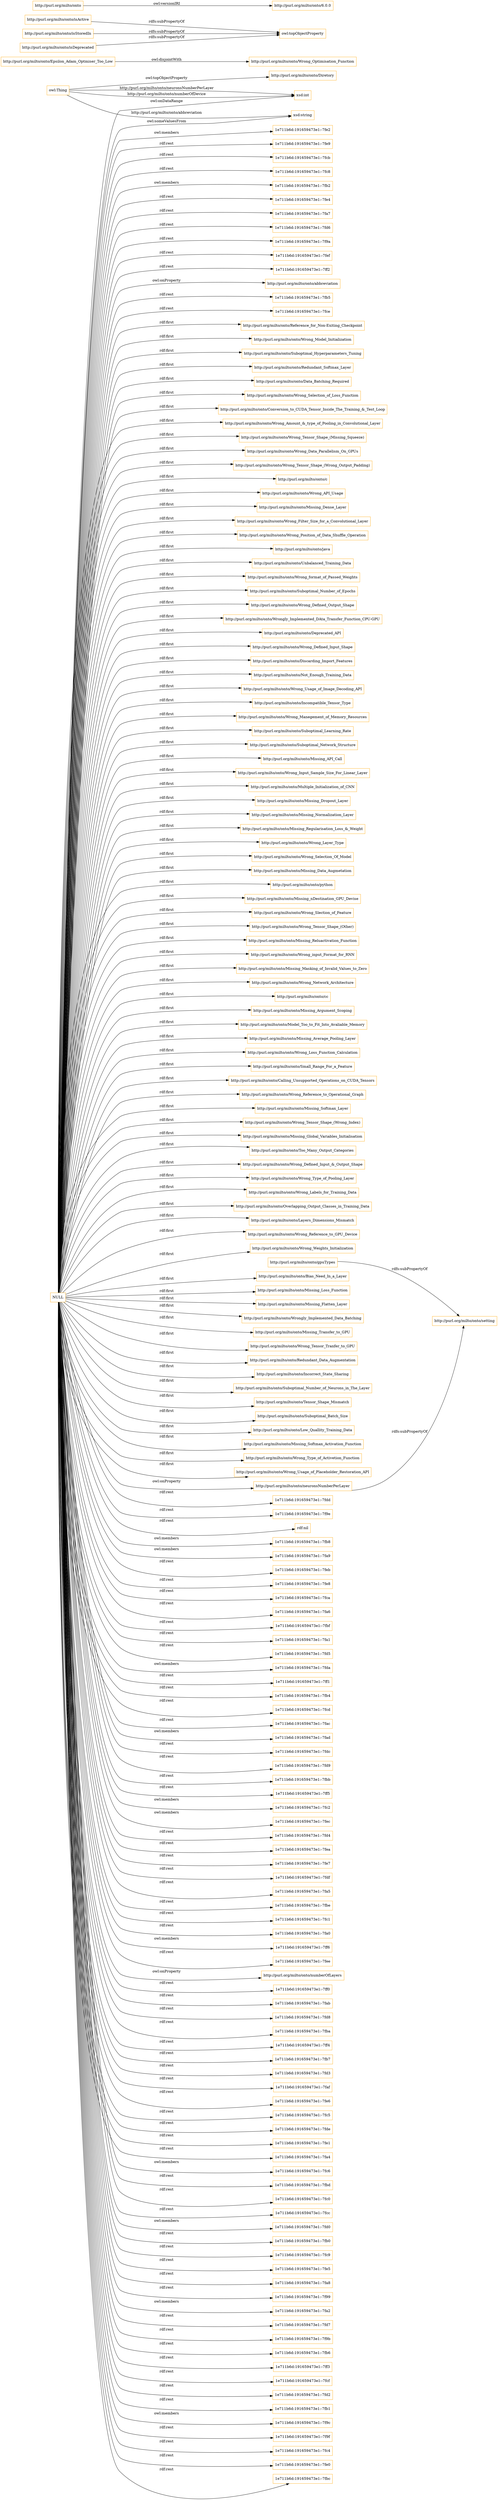 digraph ar2dtool_diagram { 
rankdir=LR;
size="1501"
node [shape = rectangle, color="orange"]; "http://purl.org/milto/onto/Diretory" "http://purl.org/milto/onto/Reference_for_Non-Exiting_Checkpoint" "http://purl.org/milto/onto/Wrong_Model_Initialization" "http://purl.org/milto/onto/Suboptimal_Hyperparameters_Tuning" "http://purl.org/milto/onto/Redundant_Softmax_Layer" "http://purl.org/milto/onto/Data_Batching_Required" "http://purl.org/milto/onto/Wrong_Selection_of_Loss_Function" "http://purl.org/milto/onto/Conversion_to_CUDA_Tensor_Inside_The_Training_&_Test_Loop" "http://purl.org/milto/onto/Wrong_Amount_&_type_of_Pooling_in_Convolutional_Layer" "http://purl.org/milto/onto/Wrong_Tensor_Shape_(Missing_Squeeze)" "http://purl.org/milto/onto/Wrong_Data_Parallelism_On_GPUs" "http://purl.org/milto/onto/Wrong_Tensor_Shape_(Wrong_Output_Padding)" "http://purl.org/milto/onto/c" "http://purl.org/milto/onto/Wrong_API_Usage" "http://purl.org/milto/onto/Missing_Dense_Layer" "http://purl.org/milto/onto/Wrong_Filter_Size_for_a_Convolutional_Layer" "http://purl.org/milto/onto/Wrong_Position_of_Data_Shuffle_Operation" "http://purl.org/milto/onto/java" "http://purl.org/milto/onto/Unbalanced_Training_Data" "http://purl.org/milto/onto/Wrong_format_of_Passed_Weights" "http://purl.org/milto/onto/Suboptimal_Number_of_Epochs" "http://purl.org/milto/onto/Wrong_Defined_Output_Shape" "http://purl.org/milto/onto/Wrongly_Implemented_DAta_Transfer_Function_CPU-GPU" "http://purl.org/milto/onto/Deprecated_API" "http://purl.org/milto/onto/Wrong_Defined_Input_Shape" "http://purl.org/milto/onto/Discarding_Import_Features" "http://purl.org/milto/onto/Not_Enough_Training_Data" "http://purl.org/milto/onto/Wrong_Usage_of_Image_Decoding_API" "http://purl.org/milto/onto/Incompatible_Tensor_Type" "http://purl.org/milto/onto/Wrong_Manegement_of_Memory_Resources" "http://purl.org/milto/onto/Suboptimal_Learning_Rate" "http://purl.org/milto/onto/Suboptimal_Network_Structure" "http://purl.org/milto/onto/Missing_API_Call" "http://purl.org/milto/onto/Wrong_Input_Sample_Size_For_Linear_Layer" "http://purl.org/milto/onto/Multiple_Initialization_of_CNN" "http://purl.org/milto/onto/Missing_Dropout_Layer" "http://purl.org/milto/onto/Missing_Normalization_Layer" "http://purl.org/milto/onto/Missing_Regularisation_Loss_&_Weight" "http://purl.org/milto/onto/Wrong_Layer_Type" "http://purl.org/milto/onto/Wrong_Selection_Of_Model" "http://purl.org/milto/onto/Missing_Data_Augmetation" "http://purl.org/milto/onto/python" "http://purl.org/milto/onto/Missing_nDestination_GPU_Devise" "http://purl.org/milto/onto/Wrong_Slection_of_Feature" "http://purl.org/milto/onto/Wrong_Tensor_Shape_(Other)" "http://purl.org/milto/onto/Missing_Reluactivation_Function" "http://purl.org/milto/onto/Wrong_input_Format_for_RNN" "http://purl.org/milto/onto/Missing_Masking_of_Invalid_Values_to_Zero" "http://purl.org/milto/onto/Wrong_Network_Architecture" "http://purl.org/milto/onto/cc" "http://purl.org/milto/onto/Missing_Argument_Scoping" "http://purl.org/milto/onto/Model_Too_to_Fit_Into_Avaliable_Memory" "http://purl.org/milto/onto/Missing_Average_Pooling_Layer" "http://purl.org/milto/onto/Wrong_Loss_Function_Calculation" "http://purl.org/milto/onto/Small_Range_For_a_Feature" "http://purl.org/milto/onto/Calling_Unsupported_Operations_on_CUDA_Tensors" "http://purl.org/milto/onto/Wrong_Reference_to_Operational_Graph" "http://purl.org/milto/onto/Missing_Softmax_Layer" "http://purl.org/milto/onto/Epsilon_Adam_Optmiser_Too_Low" "http://purl.org/milto/onto/Wrong_Tensor_Shape_(Wrong_Index)" "http://purl.org/milto/onto/Missing_Global_Variables_Initialisation" "http://purl.org/milto/onto/Too_Many_Output_Categories" "http://purl.org/milto/onto/Wrong_Defined_Input_&_Output_Shape" "http://purl.org/milto/onto/Wrong_Type_of_Pooling_Layer" "http://purl.org/milto/onto/Wrong_Labels_for_Training_Data" "http://purl.org/milto/onto/Overlapping_Output_Classes_in_Training_Data" "http://purl.org/milto/onto/Layers_Dimensions_Mismatch" "http://purl.org/milto/onto/Wrong_Reference_to_GPU_Device" "http://purl.org/milto/onto/Wrong_Weights_Initialization" "http://purl.org/milto/onto/Bias_Need_In_a_Layer" "http://purl.org/milto/onto/Missing_Loss_Function" "http://purl.org/milto/onto/Missing_Flatten_Layer" "http://purl.org/milto/onto/Wrongly_Implemented_Data_Batching" "http://purl.org/milto/onto/Missing_Transfer_to_GPU" "http://purl.org/milto/onto/Wrong_Tensor_Tranfer_to_GPU" "http://purl.org/milto/onto/Redundant_Data_Augmentation" "http://purl.org/milto/onto/Incorrect_State_Sharing" "http://purl.org/milto/onto/Wrong_Optimisation_Function" "http://purl.org/milto/onto/Suboptimal_Number_of_Neurons_in_The_Layer" "http://purl.org/milto/onto/Tensor_Shape_Mismatch" "http://purl.org/milto/onto/Suboptimal_Batch_Size" "http://purl.org/milto/onto/Low_Quallity_Training_Data" "http://purl.org/milto/onto/Missing_Softmax_Activation_Function" "http://purl.org/milto/onto/Wrong_Type_of_Activetion_Function" "http://purl.org/milto/onto/Wrong_Usage_of_Placeholder_Restoration_API" ; /*classes style*/
	"http://purl.org/milto/onto/isActive" -> "owl:topObjectProperty" [ label = "rdfs:subPropertyOf" ];
	"http://purl.org/milto/onto/gpuTypes" -> "http://purl.org/milto/onto/setting" [ label = "rdfs:subPropertyOf" ];
	"http://purl.org/milto/onto/neuronsNumberPerLayer" -> "http://purl.org/milto/onto/setting" [ label = "rdfs:subPropertyOf" ];
	"http://purl.org/milto/onto/isStoredIn" -> "owl:topObjectProperty" [ label = "rdfs:subPropertyOf" ];
	"http://purl.org/milto/onto" -> "http://purl.org/milto/onto/6.0.0" [ label = "owl:versionIRI" ];
	"http://purl.org/milto/onto/Epsilon_Adam_Optmiser_Too_Low" -> "http://purl.org/milto/onto/Wrong_Optimisation_Function" [ label = "owl:disjointWith" ];
	"NULL" -> "http://purl.org/milto/onto/java" [ label = "rdf:first" ];
	"NULL" -> "http://purl.org/milto/onto/Wrong_Filter_Size_for_a_Convolutional_Layer" [ label = "rdf:first" ];
	"NULL" -> "http://purl.org/milto/onto/Wrong_Tensor_Shape_(Missing_Squeeze)" [ label = "rdf:first" ];
	"NULL" -> "1e711b6d:191659473e1:-7fdd" [ label = "rdf:rest" ];
	"NULL" -> "1e711b6d:191659473e1:-7f9e" [ label = "rdf:rest" ];
	"NULL" -> "http://purl.org/milto/onto/Wrong_Reference_to_GPU_Device" [ label = "rdf:first" ];
	"NULL" -> "http://purl.org/milto/onto/Wrong_Amount_&_type_of_Pooling_in_Convolutional_Layer" [ label = "rdf:first" ];
	"NULL" -> "rdf:nil" [ label = "rdf:rest" ];
	"NULL" -> "1e711b6d:191659473e1:-7fb8" [ label = "owl:members" ];
	"NULL" -> "1e711b6d:191659473e1:-7fa9" [ label = "owl:members" ];
	"NULL" -> "http://purl.org/milto/onto/Wrong_Loss_Function_Calculation" [ label = "rdf:first" ];
	"NULL" -> "http://purl.org/milto/onto/Wrong_Type_of_Pooling_Layer" [ label = "rdf:first" ];
	"NULL" -> "1e711b6d:191659473e1:-7feb" [ label = "rdf:rest" ];
	"NULL" -> "1e711b6d:191659473e1:-7fe8" [ label = "rdf:rest" ];
	"NULL" -> "1e711b6d:191659473e1:-7fca" [ label = "rdf:rest" ];
	"NULL" -> "1e711b6d:191659473e1:-7fa6" [ label = "rdf:rest" ];
	"NULL" -> "http://purl.org/milto/onto/Wrong_Weights_Initialization" [ label = "rdf:first" ];
	"NULL" -> "1e711b6d:191659473e1:-7fbf" [ label = "rdf:rest" ];
	"NULL" -> "http://purl.org/milto/onto/Data_Batching_Required" [ label = "rdf:first" ];
	"NULL" -> "http://purl.org/milto/onto/python" [ label = "rdf:first" ];
	"NULL" -> "http://purl.org/milto/onto/Redundant_Data_Augmentation" [ label = "rdf:first" ];
	"NULL" -> "1e711b6d:191659473e1:-7fa1" [ label = "rdf:rest" ];
	"NULL" -> "http://purl.org/milto/onto/Wrong_Manegement_of_Memory_Resources" [ label = "rdf:first" ];
	"NULL" -> "http://purl.org/milto/onto/Missing_Loss_Function" [ label = "rdf:first" ];
	"NULL" -> "http://purl.org/milto/onto/Wrong_Defined_Input_Shape" [ label = "rdf:first" ];
	"NULL" -> "http://purl.org/milto/onto/Missing_nDestination_GPU_Devise" [ label = "rdf:first" ];
	"NULL" -> "http://purl.org/milto/onto/Wrong_Usage_of_Image_Decoding_API" [ label = "rdf:first" ];
	"NULL" -> "http://purl.org/milto/onto/Missing_Average_Pooling_Layer" [ label = "rdf:first" ];
	"NULL" -> "http://purl.org/milto/onto/Missing_Normalization_Layer" [ label = "rdf:first" ];
	"NULL" -> "1e711b6d:191659473e1:-7fd5" [ label = "rdf:rest" ];
	"NULL" -> "1e711b6d:191659473e1:-7fda" [ label = "owl:members" ];
	"NULL" -> "http://purl.org/milto/onto/neuronsNumberPerLayer" [ label = "owl:onProperty" ];
	"NULL" -> "http://purl.org/milto/onto/Incompatible_Tensor_Type" [ label = "rdf:first" ];
	"NULL" -> "1e711b6d:191659473e1:-7ff1" [ label = "rdf:rest" ];
	"NULL" -> "1e711b6d:191659473e1:-7fb4" [ label = "rdf:rest" ];
	"NULL" -> "1e711b6d:191659473e1:-7fcd" [ label = "rdf:rest" ];
	"NULL" -> "1e711b6d:191659473e1:-7fac" [ label = "rdf:rest" ];
	"NULL" -> "http://purl.org/milto/onto/Overlapping_Output_Classes_in_Training_Data" [ label = "rdf:first" ];
	"NULL" -> "http://purl.org/milto/onto/Too_Many_Output_Categories" [ label = "rdf:first" ];
	"NULL" -> "1e711b6d:191659473e1:-7fad" [ label = "owl:members" ];
	"NULL" -> "1e711b6d:191659473e1:-7fdc" [ label = "rdf:rest" ];
	"NULL" -> "http://purl.org/milto/onto/Incorrect_State_Sharing" [ label = "rdf:first" ];
	"NULL" -> "1e711b6d:191659473e1:-7fd9" [ label = "rdf:rest" ];
	"NULL" -> "1e711b6d:191659473e1:-7fbb" [ label = "rdf:rest" ];
	"NULL" -> "1e711b6d:191659473e1:-7ff5" [ label = "rdf:rest" ];
	"NULL" -> "http://purl.org/milto/onto/Unbalanced_Training_Data" [ label = "rdf:first" ];
	"NULL" -> "1e711b6d:191659473e1:-7fc2" [ label = "owl:members" ];
	"NULL" -> "1e711b6d:191659473e1:-7fec" [ label = "owl:members" ];
	"NULL" -> "1e711b6d:191659473e1:-7fd4" [ label = "rdf:rest" ];
	"NULL" -> "http://purl.org/milto/onto/Wrong_API_Usage" [ label = "rdf:first" ];
	"NULL" -> "http://purl.org/milto/onto/c" [ label = "rdf:first" ];
	"NULL" -> "http://purl.org/milto/onto/Wrong_Data_Parallelism_On_GPUs" [ label = "rdf:first" ];
	"NULL" -> "http://purl.org/milto/onto/Multiple_Initialization_of_CNN" [ label = "rdf:first" ];
	"NULL" -> "xsd:string" [ label = "owl:someValuesFrom" ];
	"NULL" -> "1e711b6d:191659473e1:-7fea" [ label = "rdf:rest" ];
	"NULL" -> "1e711b6d:191659473e1:-7fe7" [ label = "rdf:rest" ];
	"NULL" -> "http://purl.org/milto/onto/Missing_Masking_of_Invalid_Values_to_Zero" [ label = "rdf:first" ];
	"NULL" -> "http://purl.org/milto/onto/Layers_Dimensions_Mismatch" [ label = "rdf:first" ];
	"NULL" -> "1e711b6d:191659473e1:-7fdf" [ label = "rdf:rest" ];
	"NULL" -> "1e711b6d:191659473e1:-7fa5" [ label = "rdf:rest" ];
	"NULL" -> "http://purl.org/milto/onto/Wrong_Defined_Output_Shape" [ label = "rdf:first" ];
	"NULL" -> "1e711b6d:191659473e1:-7fbe" [ label = "rdf:rest" ];
	"NULL" -> "1e711b6d:191659473e1:-7fc1" [ label = "rdf:rest" ];
	"NULL" -> "1e711b6d:191659473e1:-7fa0" [ label = "rdf:rest" ];
	"NULL" -> "1e711b6d:191659473e1:-7ff6" [ label = "owl:members" ];
	"NULL" -> "1e711b6d:191659473e1:-7fee" [ label = "rdf:rest" ];
	"NULL" -> "http://purl.org/milto/onto/Conversion_to_CUDA_Tensor_Inside_The_Training_&_Test_Loop" [ label = "rdf:first" ];
	"NULL" -> "http://purl.org/milto/onto/Wrong_Reference_to_Operational_Graph" [ label = "rdf:first" ];
	"NULL" -> "http://purl.org/milto/onto/Wrong_Type_of_Activetion_Function" [ label = "rdf:first" ];
	"NULL" -> "http://purl.org/milto/onto/Wrong_Input_Sample_Size_For_Linear_Layer" [ label = "rdf:first" ];
	"NULL" -> "http://purl.org/milto/onto/numberOfLayers" [ label = "owl:onProperty" ];
	"NULL" -> "http://purl.org/milto/onto/Wrongly_Implemented_DAta_Transfer_Function_CPU-GPU" [ label = "rdf:first" ];
	"NULL" -> "http://purl.org/milto/onto/Missing_Dropout_Layer" [ label = "rdf:first" ];
	"NULL" -> "http://purl.org/milto/onto/Missing_Dense_Layer" [ label = "rdf:first" ];
	"NULL" -> "http://purl.org/milto/onto/Missing_Global_Variables_Initialisation" [ label = "rdf:first" ];
	"NULL" -> "1e711b6d:191659473e1:-7ff0" [ label = "rdf:rest" ];
	"NULL" -> "http://purl.org/milto/onto/Redundant_Softmax_Layer" [ label = "rdf:first" ];
	"NULL" -> "1e711b6d:191659473e1:-7fab" [ label = "rdf:rest" ];
	"NULL" -> "http://purl.org/milto/onto/Calling_Unsupported_Operations_on_CUDA_Tensors" [ label = "rdf:first" ];
	"NULL" -> "http://purl.org/milto/onto/Reference_for_Non-Exiting_Checkpoint" [ label = "rdf:first" ];
	"NULL" -> "http://purl.org/milto/onto/cc" [ label = "rdf:first" ];
	"NULL" -> "1e711b6d:191659473e1:-7fd8" [ label = "rdf:rest" ];
	"NULL" -> "http://purl.org/milto/onto/Suboptimal_Number_of_Neurons_in_The_Layer" [ label = "rdf:first" ];
	"NULL" -> "1e711b6d:191659473e1:-7fba" [ label = "rdf:rest" ];
	"NULL" -> "1e711b6d:191659473e1:-7ff4" [ label = "rdf:rest" ];
	"NULL" -> "1e711b6d:191659473e1:-7fb7" [ label = "rdf:rest" ];
	"NULL" -> "1e711b6d:191659473e1:-7fd3" [ label = "rdf:rest" ];
	"NULL" -> "1e711b6d:191659473e1:-7faf" [ label = "rdf:rest" ];
	"NULL" -> "http://purl.org/milto/onto/Suboptimal_Number_of_Epochs" [ label = "rdf:first" ];
	"NULL" -> "http://purl.org/milto/onto/Wrong_Network_Architecture" [ label = "rdf:first" ];
	"NULL" -> "http://purl.org/milto/onto/Missing_Transfer_to_GPU" [ label = "rdf:first" ];
	"NULL" -> "http://purl.org/milto/onto/Wrong_format_of_Passed_Weights" [ label = "rdf:first" ];
	"NULL" -> "http://purl.org/milto/onto/Wrong_Model_Initialization" [ label = "rdf:first" ];
	"NULL" -> "http://purl.org/milto/onto/Wrong_input_Format_for_RNN" [ label = "rdf:first" ];
	"NULL" -> "http://purl.org/milto/onto/Wrong_Tensor_Shape_(Other)" [ label = "rdf:first" ];
	"NULL" -> "1e711b6d:191659473e1:-7fe6" [ label = "rdf:rest" ];
	"NULL" -> "1e711b6d:191659473e1:-7fc5" [ label = "rdf:rest" ];
	"NULL" -> "http://purl.org/milto/onto/Suboptimal_Learning_Rate" [ label = "rdf:first" ];
	"NULL" -> "1e711b6d:191659473e1:-7fde" [ label = "rdf:rest" ];
	"NULL" -> "1e711b6d:191659473e1:-7fe1" [ label = "rdf:rest" ];
	"NULL" -> "1e711b6d:191659473e1:-7fa4" [ label = "rdf:rest" ];
	"NULL" -> "1e711b6d:191659473e1:-7fc6" [ label = "owl:members" ];
	"NULL" -> "1e711b6d:191659473e1:-7fbd" [ label = "rdf:rest" ];
	"NULL" -> "http://purl.org/milto/onto/Deprecated_API" [ label = "rdf:first" ];
	"NULL" -> "1e711b6d:191659473e1:-7fc0" [ label = "rdf:rest" ];
	"NULL" -> "1e711b6d:191659473e1:-7fcc" [ label = "rdf:rest" ];
	"NULL" -> "xsd:int" [ label = "owl:onDataRange" ];
	"NULL" -> "1e711b6d:191659473e1:-7fc9" [ label = "rdf:rest" ];
	"NULL" -> "1e711b6d:191659473e1:-7fe5" [ label = "rdf:rest" ];
	"NULL" -> "1e711b6d:191659473e1:-7fa8" [ label = "rdf:rest" ];
	"NULL" -> "http://purl.org/milto/onto/Low_Quallity_Training_Data" [ label = "rdf:first" ];
	"NULL" -> "1e711b6d:191659473e1:-7f99" [ label = "rdf:rest" ];
	"NULL" -> "http://purl.org/milto/onto/Suboptimal_Batch_Size" [ label = "rdf:first" ];
	"NULL" -> "1e711b6d:191659473e1:-7fa2" [ label = "owl:members" ];
	"NULL" -> "http://purl.org/milto/onto/Wrong_Usage_of_Placeholder_Restoration_API" [ label = "rdf:first" ];
	"NULL" -> "http://purl.org/milto/onto/Wrong_Selection_Of_Model" [ label = "rdf:first" ];
	"NULL" -> "1e711b6d:191659473e1:-7fd7" [ label = "rdf:rest" ];
	"NULL" -> "1e711b6d:191659473e1:-7f9b" [ label = "rdf:rest" ];
	"NULL" -> "1e711b6d:191659473e1:-7fb6" [ label = "rdf:rest" ];
	"NULL" -> "1e711b6d:191659473e1:-7ff3" [ label = "rdf:rest" ];
	"NULL" -> "http://purl.org/milto/onto/Small_Range_For_a_Feature" [ label = "rdf:first" ];
	"NULL" -> "1e711b6d:191659473e1:-7fcf" [ label = "rdf:rest" ];
	"NULL" -> "1e711b6d:191659473e1:-7fd2" [ label = "rdf:rest" ];
	"NULL" -> "http://purl.org/milto/onto/Wrong_Position_of_Data_Shuffle_Operation" [ label = "rdf:first" ];
	"NULL" -> "http://purl.org/milto/onto/Missing_Data_Augmetation" [ label = "rdf:first" ];
	"NULL" -> "1e711b6d:191659473e1:-7fb1" [ label = "rdf:rest" ];
	"NULL" -> "http://purl.org/milto/onto/Missing_Regularisation_Loss_&_Weight" [ label = "rdf:first" ];
	"NULL" -> "http://purl.org/milto/onto/Not_Enough_Training_Data" [ label = "rdf:first" ];
	"NULL" -> "1e711b6d:191659473e1:-7f9c" [ label = "owl:members" ];
	"NULL" -> "http://purl.org/milto/onto/Bias_Need_In_a_Layer" [ label = "rdf:first" ];
	"NULL" -> "1e711b6d:191659473e1:-7f9f" [ label = "rdf:rest" ];
	"NULL" -> "http://purl.org/milto/onto/Discarding_Import_Features" [ label = "rdf:first" ];
	"NULL" -> "http://purl.org/milto/onto/Wrong_Slection_of_Feature" [ label = "rdf:first" ];
	"NULL" -> "http://purl.org/milto/onto/Wrongly_Implemented_Data_Batching" [ label = "rdf:first" ];
	"NULL" -> "1e711b6d:191659473e1:-7fc4" [ label = "rdf:rest" ];
	"NULL" -> "http://purl.org/milto/onto/Missing_Reluactivation_Function" [ label = "rdf:first" ];
	"NULL" -> "1e711b6d:191659473e1:-7fe0" [ label = "rdf:rest" ];
	"NULL" -> "http://purl.org/milto/onto/Tensor_Shape_Mismatch" [ label = "rdf:first" ];
	"NULL" -> "http://purl.org/milto/onto/Missing_Softmax_Activation_Function" [ label = "rdf:first" ];
	"NULL" -> "1e711b6d:191659473e1:-7fbc" [ label = "rdf:rest" ];
	"NULL" -> "1e711b6d:191659473e1:-7fe2" [ label = "owl:members" ];
	"NULL" -> "http://purl.org/milto/onto/Wrong_Labels_for_Training_Data" [ label = "rdf:first" ];
	"NULL" -> "1e711b6d:191659473e1:-7fe9" [ label = "rdf:rest" ];
	"NULL" -> "http://purl.org/milto/onto/Model_Too_to_Fit_Into_Avaliable_Memory" [ label = "rdf:first" ];
	"NULL" -> "1e711b6d:191659473e1:-7fcb" [ label = "rdf:rest" ];
	"NULL" -> "1e711b6d:191659473e1:-7fc8" [ label = "rdf:rest" ];
	"NULL" -> "1e711b6d:191659473e1:-7fb2" [ label = "owl:members" ];
	"NULL" -> "http://purl.org/milto/onto/Missing_Softmax_Layer" [ label = "rdf:first" ];
	"NULL" -> "1e711b6d:191659473e1:-7fe4" [ label = "rdf:rest" ];
	"NULL" -> "1e711b6d:191659473e1:-7fa7" [ label = "rdf:rest" ];
	"NULL" -> "http://purl.org/milto/onto/Wrong_Layer_Type" [ label = "rdf:first" ];
	"NULL" -> "http://purl.org/milto/onto/Wrong_Tensor_Shape_(Wrong_Index)" [ label = "rdf:first" ];
	"NULL" -> "http://purl.org/milto/onto/Suboptimal_Network_Structure" [ label = "rdf:first" ];
	"NULL" -> "http://purl.org/milto/onto/Wrong_Selection_of_Loss_Function" [ label = "rdf:first" ];
	"NULL" -> "http://purl.org/milto/onto/Missing_Argument_Scoping" [ label = "rdf:first" ];
	"NULL" -> "http://purl.org/milto/onto/Missing_API_Call" [ label = "rdf:first" ];
	"NULL" -> "http://purl.org/milto/onto/Wrong_Defined_Input_&_Output_Shape" [ label = "rdf:first" ];
	"NULL" -> "http://purl.org/milto/onto/Suboptimal_Hyperparameters_Tuning" [ label = "rdf:first" ];
	"NULL" -> "1e711b6d:191659473e1:-7fd6" [ label = "rdf:rest" ];
	"NULL" -> "1e711b6d:191659473e1:-7f9a" [ label = "rdf:rest" ];
	"NULL" -> "http://purl.org/milto/onto/Wrong_Tensor_Shape_(Wrong_Output_Padding)" [ label = "rdf:first" ];
	"NULL" -> "1e711b6d:191659473e1:-7fef" [ label = "rdf:rest" ];
	"NULL" -> "1e711b6d:191659473e1:-7ff2" [ label = "rdf:rest" ];
	"NULL" -> "http://purl.org/milto/onto/abbreviation" [ label = "owl:onProperty" ];
	"NULL" -> "1e711b6d:191659473e1:-7fb5" [ label = "rdf:rest" ];
	"NULL" -> "1e711b6d:191659473e1:-7fce" [ label = "rdf:rest" ];
	"NULL" -> "1e711b6d:191659473e1:-7fd0" [ label = "owl:members" ];
	"NULL" -> "http://purl.org/milto/onto/Wrong_Tensor_Tranfer_to_GPU" [ label = "rdf:first" ];
	"NULL" -> "http://purl.org/milto/onto/Missing_Flatten_Layer" [ label = "rdf:first" ];
	"NULL" -> "1e711b6d:191659473e1:-7fb0" [ label = "rdf:rest" ];
	"http://purl.org/milto/onto/isDeprecated" -> "owl:topObjectProperty" [ label = "rdfs:subPropertyOf" ];
	"owl:Thing" -> "xsd:int" [ label = "http://purl.org/milto/onto/neuronsNumberPerLayer" ];
	"owl:Thing" -> "xsd:int" [ label = "http://purl.org/milto/onto/numberOfDevice" ];
	"owl:Thing" -> "xsd:string" [ label = "http://purl.org/milto/onto/abbreviation" ];
	"owl:Thing" -> "http://purl.org/milto/onto/Diretory" [ label = "owl:topObjectProperty" ];

}
